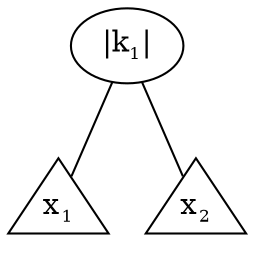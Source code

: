 graph G {
	1   	[label =<|k<FONT POINT-SIZE="10"><SUB>1</SUB></FONT>|>];
	1 -- 2;
	1 -- 3;
	
	2	[label=<x<FONT POINT-SIZE="10"><SUB>1</SUB></FONT>>, shape="triangle", width=0, height=0, margin=0.0075];
	3	[label=<x<FONT POINT-SIZE="10"><SUB>2</SUB></FONT>>, shape="triangle", width=0, height=0, margin=0.0075];
}